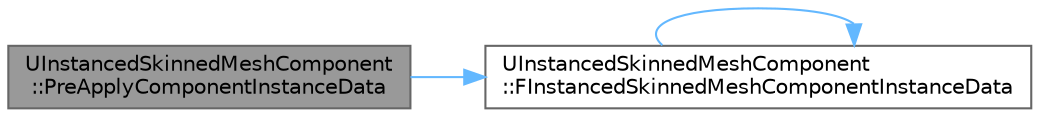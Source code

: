 digraph "UInstancedSkinnedMeshComponent::PreApplyComponentInstanceData"
{
 // INTERACTIVE_SVG=YES
 // LATEX_PDF_SIZE
  bgcolor="transparent";
  edge [fontname=Helvetica,fontsize=10,labelfontname=Helvetica,labelfontsize=10];
  node [fontname=Helvetica,fontsize=10,shape=box,height=0.2,width=0.4];
  rankdir="LR";
  Node1 [id="Node000001",label="UInstancedSkinnedMeshComponent\l::PreApplyComponentInstanceData",height=0.2,width=0.4,color="gray40", fillcolor="grey60", style="filled", fontcolor="black",tooltip="Handle changes that must happen before the proxy is recreated."];
  Node1 -> Node2 [id="edge1_Node000001_Node000002",color="steelblue1",style="solid",tooltip=" "];
  Node2 [id="Node000002",label="UInstancedSkinnedMeshComponent\l::FInstancedSkinnedMeshComponentInstanceData",height=0.2,width=0.4,color="grey40", fillcolor="white", style="filled",URL="$df/d4b/classUInstancedSkinnedMeshComponent.html#a45f837b52b4a35a9f36ce55a113f3a1d",tooltip=" "];
  Node2 -> Node2 [id="edge2_Node000002_Node000002",color="steelblue1",style="solid",tooltip=" "];
}
